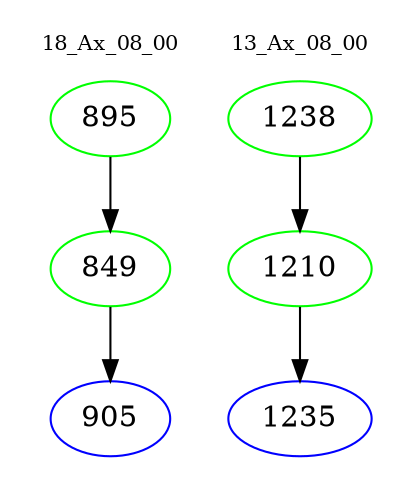 digraph{
subgraph cluster_0 {
color = white
label = "18_Ax_08_00";
fontsize=10;
T0_895 [label="895", color="green"]
T0_895 -> T0_849 [color="black"]
T0_849 [label="849", color="green"]
T0_849 -> T0_905 [color="black"]
T0_905 [label="905", color="blue"]
}
subgraph cluster_1 {
color = white
label = "13_Ax_08_00";
fontsize=10;
T1_1238 [label="1238", color="green"]
T1_1238 -> T1_1210 [color="black"]
T1_1210 [label="1210", color="green"]
T1_1210 -> T1_1235 [color="black"]
T1_1235 [label="1235", color="blue"]
}
}
